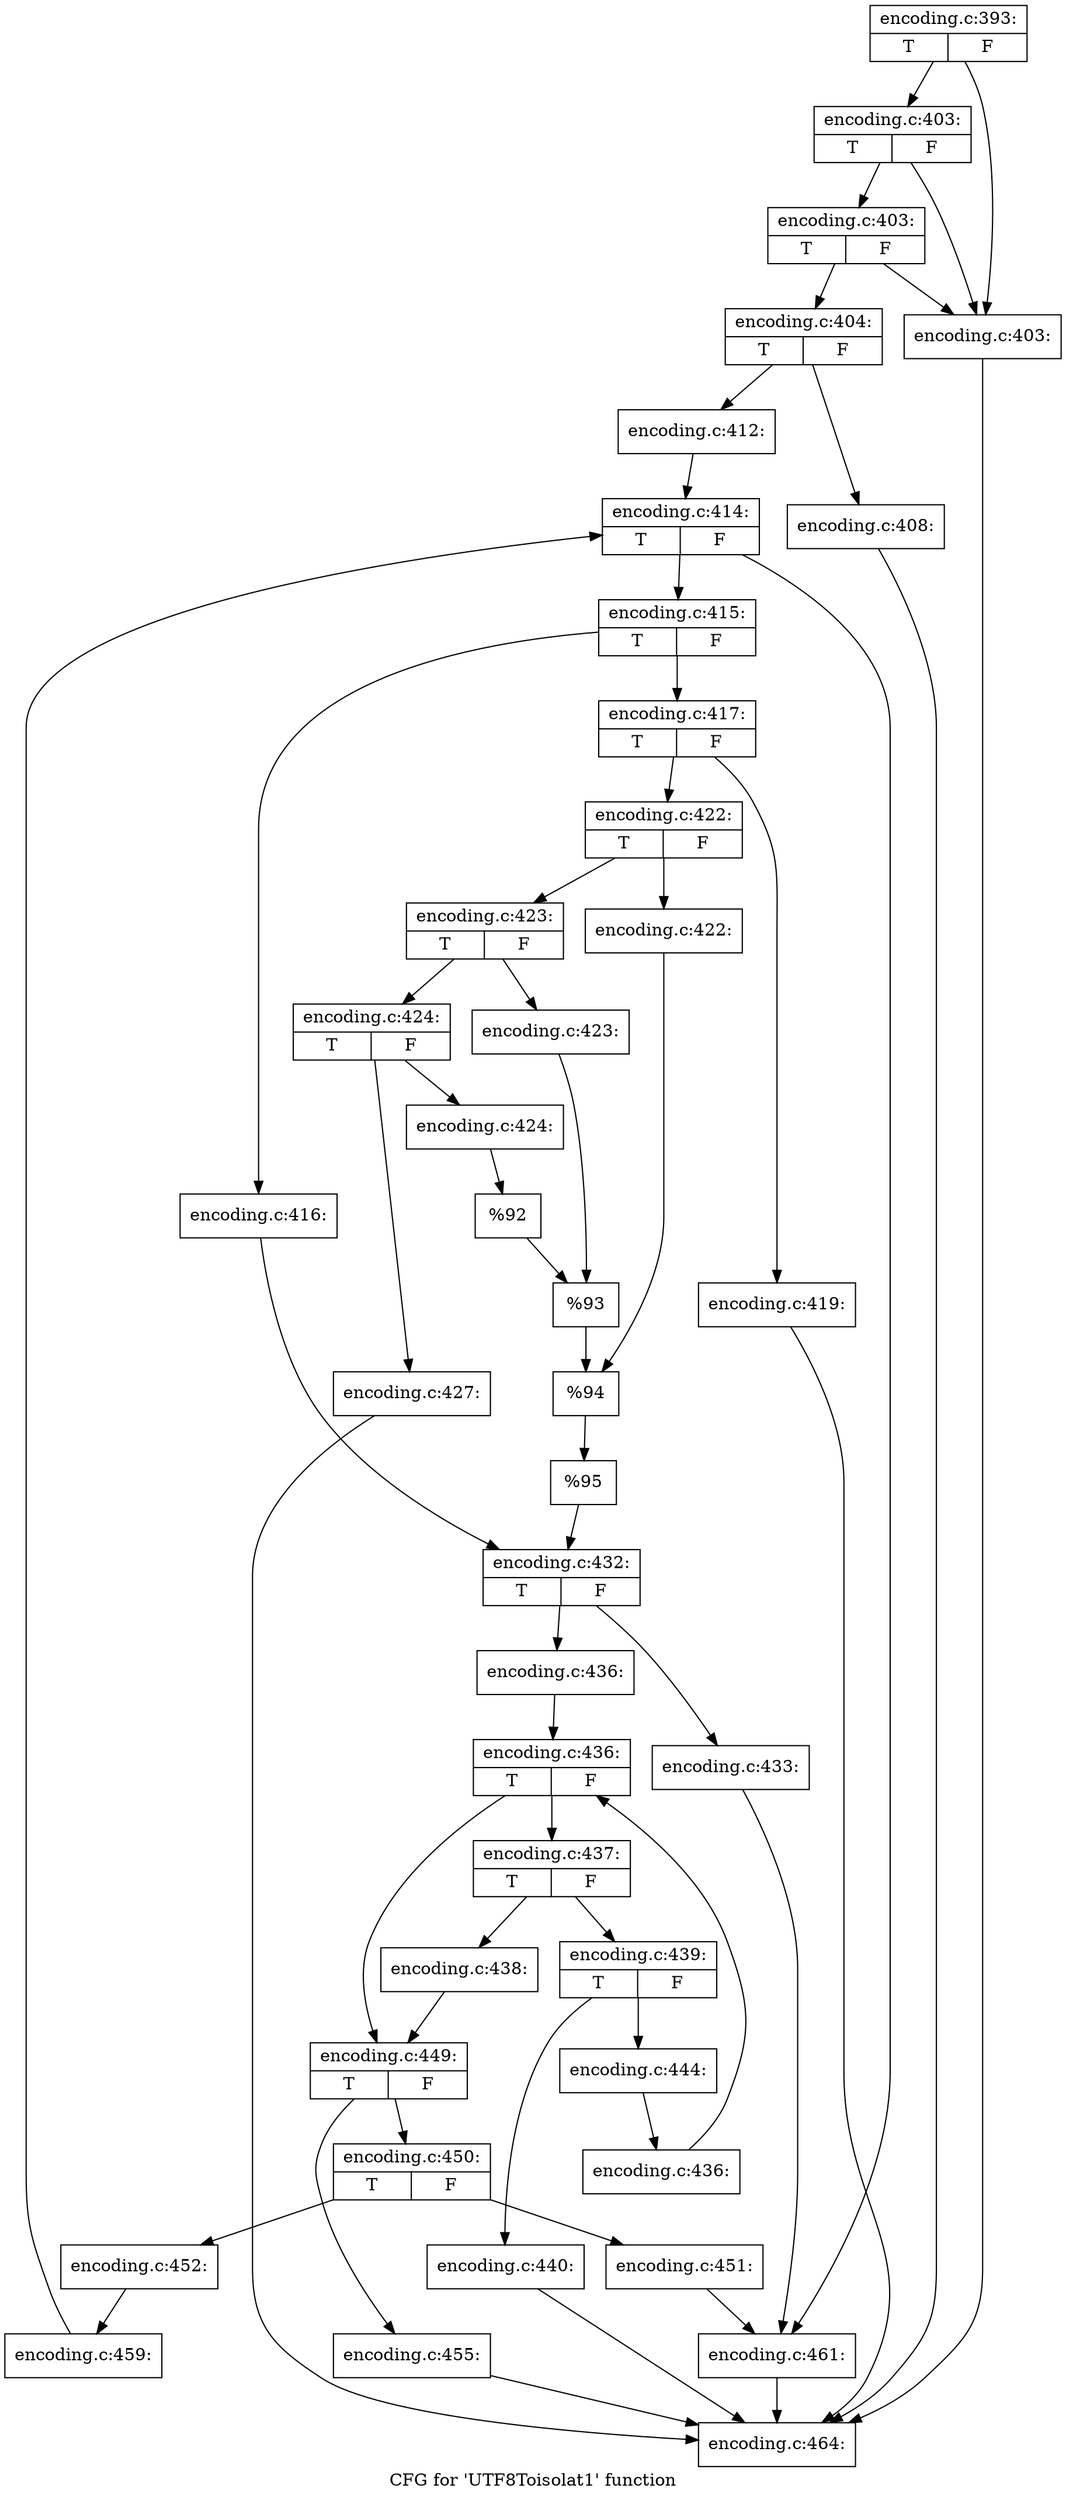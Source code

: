 digraph "CFG for 'UTF8Toisolat1' function" {
	label="CFG for 'UTF8Toisolat1' function";

	Node0x45f0fb0 [shape=record,label="{encoding.c:393:|{<s0>T|<s1>F}}"];
	Node0x45f0fb0 -> Node0x45fdc40;
	Node0x45f0fb0 -> Node0x45fdd60;
	Node0x45fdd60 [shape=record,label="{encoding.c:403:|{<s0>T|<s1>F}}"];
	Node0x45fdd60 -> Node0x45fdc40;
	Node0x45fdd60 -> Node0x45fdce0;
	Node0x45fdce0 [shape=record,label="{encoding.c:403:|{<s0>T|<s1>F}}"];
	Node0x45fdce0 -> Node0x45fdc40;
	Node0x45fdce0 -> Node0x45fdc90;
	Node0x45fdc40 [shape=record,label="{encoding.c:403:}"];
	Node0x45fdc40 -> Node0x45f0f20;
	Node0x45fdc90 [shape=record,label="{encoding.c:404:|{<s0>T|<s1>F}}"];
	Node0x45fdc90 -> Node0x45fe6d0;
	Node0x45fdc90 -> Node0x45fe720;
	Node0x45fe6d0 [shape=record,label="{encoding.c:408:}"];
	Node0x45fe6d0 -> Node0x45f0f20;
	Node0x45fe720 [shape=record,label="{encoding.c:412:}"];
	Node0x45fe720 -> Node0x45ff710;
	Node0x45ff710 [shape=record,label="{encoding.c:414:|{<s0>T|<s1>F}}"];
	Node0x45ff710 -> Node0x45ffbc0;
	Node0x45ff710 -> Node0x45f28b0;
	Node0x45ffbc0 [shape=record,label="{encoding.c:415:|{<s0>T|<s1>F}}"];
	Node0x45ffbc0 -> Node0x4600070;
	Node0x45ffbc0 -> Node0x4600110;
	Node0x4600070 [shape=record,label="{encoding.c:416:}"];
	Node0x4600070 -> Node0x46000c0;
	Node0x4600110 [shape=record,label="{encoding.c:417:|{<s0>T|<s1>F}}"];
	Node0x4600110 -> Node0x46007b0;
	Node0x4600110 -> Node0x4600850;
	Node0x46007b0 [shape=record,label="{encoding.c:419:}"];
	Node0x46007b0 -> Node0x45f0f20;
	Node0x4600850 [shape=record,label="{encoding.c:422:|{<s0>T|<s1>F}}"];
	Node0x4600850 -> Node0x4601710;
	Node0x4600850 -> Node0x46017b0;
	Node0x4601710 [shape=record,label="{encoding.c:422:}"];
	Node0x4601710 -> Node0x4601760;
	Node0x46017b0 [shape=record,label="{encoding.c:423:|{<s0>T|<s1>F}}"];
	Node0x46017b0 -> Node0x4601f70;
	Node0x46017b0 -> Node0x4602010;
	Node0x4601f70 [shape=record,label="{encoding.c:423:}"];
	Node0x4601f70 -> Node0x4601fc0;
	Node0x4602010 [shape=record,label="{encoding.c:424:|{<s0>T|<s1>F}}"];
	Node0x4602010 -> Node0x4602810;
	Node0x4602010 -> Node0x46028b0;
	Node0x4602810 [shape=record,label="{encoding.c:424:}"];
	Node0x4602810 -> Node0x4602860;
	Node0x46028b0 [shape=record,label="{encoding.c:427:}"];
	Node0x46028b0 -> Node0x45f0f20;
	Node0x4602860 [shape=record,label="{%92}"];
	Node0x4602860 -> Node0x4601fc0;
	Node0x4601fc0 [shape=record,label="{%93}"];
	Node0x4601fc0 -> Node0x4601760;
	Node0x4601760 [shape=record,label="{%94}"];
	Node0x4601760 -> Node0x4600800;
	Node0x4600800 [shape=record,label="{%95}"];
	Node0x4600800 -> Node0x46000c0;
	Node0x46000c0 [shape=record,label="{encoding.c:432:|{<s0>T|<s1>F}}"];
	Node0x46000c0 -> Node0x45f63f0;
	Node0x46000c0 -> Node0x45f6440;
	Node0x45f63f0 [shape=record,label="{encoding.c:433:}"];
	Node0x45f63f0 -> Node0x45f28b0;
	Node0x45f6440 [shape=record,label="{encoding.c:436:}"];
	Node0x45f6440 -> Node0x45f6ba0;
	Node0x45f6ba0 [shape=record,label="{encoding.c:436:|{<s0>T|<s1>F}}"];
	Node0x45f6ba0 -> Node0x45ff930;
	Node0x45f6ba0 -> Node0x45f6b10;
	Node0x45ff930 [shape=record,label="{encoding.c:437:|{<s0>T|<s1>F}}"];
	Node0x45ff930 -> Node0x4605ca0;
	Node0x45ff930 -> Node0x4605cf0;
	Node0x4605ca0 [shape=record,label="{encoding.c:438:}"];
	Node0x4605ca0 -> Node0x45f6b10;
	Node0x4605cf0 [shape=record,label="{encoding.c:439:|{<s0>T|<s1>F}}"];
	Node0x4605cf0 -> Node0x4606080;
	Node0x4605cf0 -> Node0x46060d0;
	Node0x4606080 [shape=record,label="{encoding.c:440:}"];
	Node0x4606080 -> Node0x45f0f20;
	Node0x46060d0 [shape=record,label="{encoding.c:444:}"];
	Node0x46060d0 -> Node0x45f7000;
	Node0x45f7000 [shape=record,label="{encoding.c:436:}"];
	Node0x45f7000 -> Node0x45f6ba0;
	Node0x45f6b10 [shape=record,label="{encoding.c:449:|{<s0>T|<s1>F}}"];
	Node0x45f6b10 -> Node0x4607ba0;
	Node0x45f6b10 -> Node0x4607c40;
	Node0x4607ba0 [shape=record,label="{encoding.c:450:|{<s0>T|<s1>F}}"];
	Node0x4607ba0 -> Node0x4608040;
	Node0x4607ba0 -> Node0x4608090;
	Node0x4608040 [shape=record,label="{encoding.c:451:}"];
	Node0x4608040 -> Node0x45f28b0;
	Node0x4608090 [shape=record,label="{encoding.c:452:}"];
	Node0x4608090 -> Node0x4607bf0;
	Node0x4607c40 [shape=record,label="{encoding.c:455:}"];
	Node0x4607c40 -> Node0x45f0f20;
	Node0x4607bf0 [shape=record,label="{encoding.c:459:}"];
	Node0x4607bf0 -> Node0x45ff710;
	Node0x45f28b0 [shape=record,label="{encoding.c:461:}"];
	Node0x45f28b0 -> Node0x45f0f20;
	Node0x45f0f20 [shape=record,label="{encoding.c:464:}"];
}
